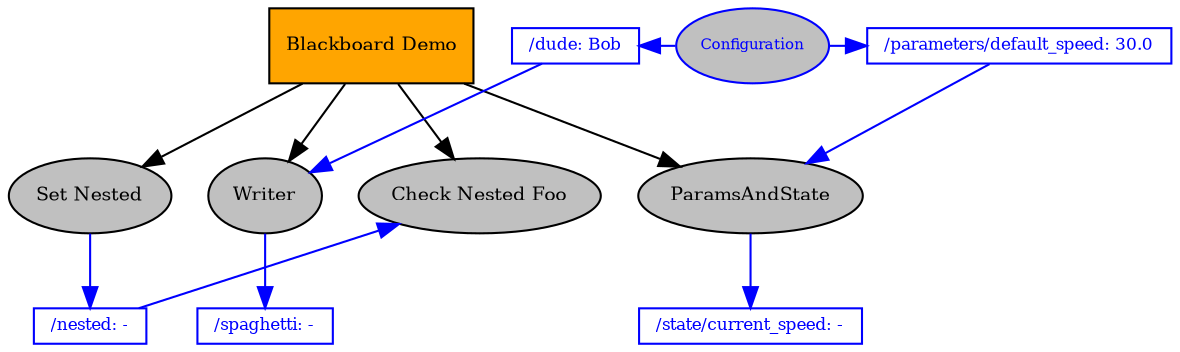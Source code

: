digraph pastafarianism {
graph [fontname="times-roman"];
node [fontname="times-roman"];
edge [fontname="times-roman"];
"Blackboard Demo" [label="Blackboard Demo", shape=box, style=filled, fillcolor=orange, fontsize=9, fontcolor=black];
"Set Nested" [label="Set Nested", shape=ellipse, style=filled, fillcolor=gray, fontsize=9, fontcolor=black];
"Blackboard Demo" -> "Set Nested";
Writer [label=Writer, shape=ellipse, style=filled, fillcolor=gray, fontsize=9, fontcolor=black];
"Blackboard Demo" -> Writer;
"Check Nested Foo" [label="Check Nested Foo", shape=ellipse, style=filled, fillcolor=gray, fontsize=9, fontcolor=black];
"Blackboard Demo" -> "Check Nested Foo";
ParamsAndState [label=ParamsAndState, shape=ellipse, style=filled, fillcolor=gray, fontsize=9, fontcolor=black];
"Blackboard Demo" -> ParamsAndState;
subgraph  {
label="children_of_Blackboard Demo";
rank=same;
"Set Nested" [label="Set Nested", shape=ellipse, style=filled, fillcolor=gray, fontsize=9, fontcolor=black];
Writer [label=Writer, shape=ellipse, style=filled, fillcolor=gray, fontsize=9, fontcolor=black];
"Check Nested Foo" [label="Check Nested Foo", shape=ellipse, style=filled, fillcolor=gray, fontsize=9, fontcolor=black];
ParamsAndState [label=ParamsAndState, shape=ellipse, style=filled, fillcolor=gray, fontsize=9, fontcolor=black];
}

Configuration [label=Configuration, shape=ellipse, style=filled, color=blue, fillcolor=gray, fontsize=7, fontcolor=blue];
"/dude" [label="/dude: Bob", shape=box, style=filled, color=blue, fillcolor=white, fontsize=8, fontcolor=blue, width=0, height=0, fixedsize=False];
"/dude" -> Writer  [color=blue, constraint=False];
Configuration -> "/dude"  [color=blue, constraint=False];
"/parameters/default_speed" [label="/parameters/default_speed: 30.0", shape=box, style=filled, color=blue, fillcolor=white, fontsize=8, fontcolor=blue, width=0, height=0, fixedsize=False];
"/parameters/default_speed" -> ParamsAndState  [color=blue, constraint=False];
Configuration -> "/parameters/default_speed"  [color=blue, constraint=False];
"/nested" [label="/nested: -", shape=box, style=filled, color=blue, fillcolor=white, fontsize=8, fontcolor=blue, width=0, height=0, fixedsize=False];
"/nested" -> "Check Nested Foo"  [color=blue, constraint=False];
"Set Nested" -> "/nested"  [color=blue, constraint=True];
"/spaghetti" [label="/spaghetti: -", shape=box, style=filled, color=blue, fillcolor=white, fontsize=8, fontcolor=blue, width=0, height=0, fixedsize=False];
Writer -> "/spaghetti"  [color=blue, constraint=True];
"/state/current_speed" [label="/state/current_speed: -", shape=box, style=filled, color=blue, fillcolor=white, fontsize=8, fontcolor=blue, width=0, height=0, fixedsize=False];
ParamsAndState -> "/state/current_speed"  [color=blue, constraint=True];
}
